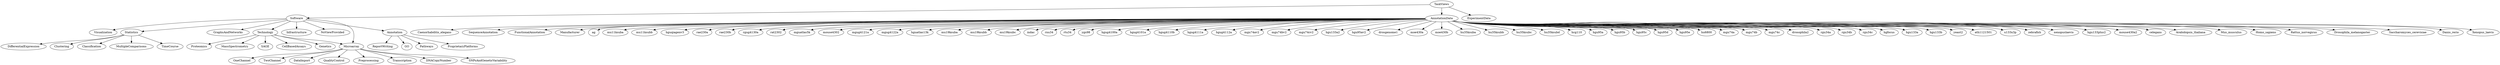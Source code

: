 /* Bioc Views Vocabular Definition in dot format */

/* How To Process this file:
   1. Use dot2gxl from graphviz to transform into GXL format.
          dot2gxl biocViewsVocab.dot > biocViewsVocab.gxl
   2. use graph::fromGXL to obtain a graphNEL object
          
*/

digraph G {

/* Root */
TaskViews -> Software;
TaskViews -> AnnotationData;
TaskViews -> ExperimentData;

/* Software */
Software -> Microarray;
Software -> Annotation;
Software -> Visualization;
Software -> Statistics;
Software -> GraphsAndNetworks;
Software -> Technology;
Software -> Infrastructure;
Software -> NoViewProvided;

/* Microarray subview */
Microarray -> OneChannel;
Microarray -> TwoChannel;
Microarray -> DataImport;
Microarray -> QualityControl;
Microarray -> Preprocessing;
Microarray -> Transcription;
Microarray -> DNACopyNumber;
Microarray -> SNPsAndGeneticVariability;

/* Statistics subview */
Statistics -> DifferentialExpression;
Statistics -> Clustering;
Statistics -> Classification;
Statistics -> MultipleComparisons;
Statistics -> TimeCourse;

/* Technology subview */
Technology -> Microarray;
Technology -> Proteomics;
Technology -> MassSpectrometry;
Technology -> SAGE;
Technology -> CellBasedAssays;
Technology -> Genetics;

/* Annotation subview */
Annotation -> GO;
Annotation -> Pathways;
Annotation -> ProprietaryPlatforms;
Annotation -> ReportWriting;

/* AnnotationData */
AnnotationData -> Arabidopsis_thaliana
AnnotationData -> Mus_musculus
AnnotationData -> Homo_sapiens
AnnotationData -> Rattus_norvegicus
AnnotationData -> Drosophila_melanogaster
AnnotationData -> Saccharomyces_cerevisiae
AnnotationData -> Danio_rerio
AnnotationData -> Xenopus_laevis
AnnotationData -> Caenorhabditis_elegans

AnnotationData -> SequenceAnnotation;
AnnotationData -> FunctionalAnnotation;
AnnotationData -> Manufacturer;

/* AnnotationData Chip Names */
AnnotationData -> ag
AnnotationData -> mu11ksuba
AnnotationData -> mu11ksubb
AnnotationData -> hguqiagenv3
AnnotationData -> rae230a
AnnotationData -> rae230b
AnnotationData -> rgug4130a
AnnotationData -> rat2302
AnnotationData -> mguatlas5k
AnnotationData -> mouse4302
AnnotationData -> mgug4121a
AnnotationData -> mgug4122a
AnnotationData -> hguatlas13k
AnnotationData -> mu19ksuba
AnnotationData -> mu19ksubb
AnnotationData -> mu19ksubc
AnnotationData -> indac
AnnotationData -> rnu34
AnnotationData -> rtu34
AnnotationData -> ygs98
AnnotationData -> hgug4100a
AnnotationData -> hgug4101a
AnnotationData -> hgug4110b
AnnotationData -> hgug4111a
AnnotationData -> hgug4112a
AnnotationData -> mgu74av2
AnnotationData -> mgu74bv2
AnnotationData -> mgu74cv2
AnnotationData -> hgu133a2
AnnotationData -> hgu95av2
AnnotationData -> drosgenome1
AnnotationData -> moe430a
AnnotationData -> moe430b
AnnotationData -> hu35ksuba
AnnotationData -> hu35ksubb
AnnotationData -> hu35ksubc
AnnotationData -> hu35ksubd
AnnotationData -> hcg110
AnnotationData -> hgu95a
AnnotationData -> hgu95b
AnnotationData -> hgu95c
AnnotationData -> hgu95d
AnnotationData -> hgu95e
AnnotationData -> hu6800
AnnotationData -> mgu74a
AnnotationData -> mgu74b
AnnotationData -> mgu74c
AnnotationData -> drosophila2
AnnotationData -> rgu34a
AnnotationData -> rgu34b
AnnotationData -> rgu34c
AnnotationData -> hgfocus
AnnotationData -> hgu133a
AnnotationData -> hgu133b
AnnotationData -> yeast2
AnnotationData -> ath1121501
AnnotationData -> u133x3p
AnnotationData -> zebrafish
AnnotationData -> xenopuslaevis
AnnotationData -> hgu133plus2
AnnotationData -> mouse430a2
AnnotationData -> celegans

/* ExperimentData */
    /* TODO */

}
